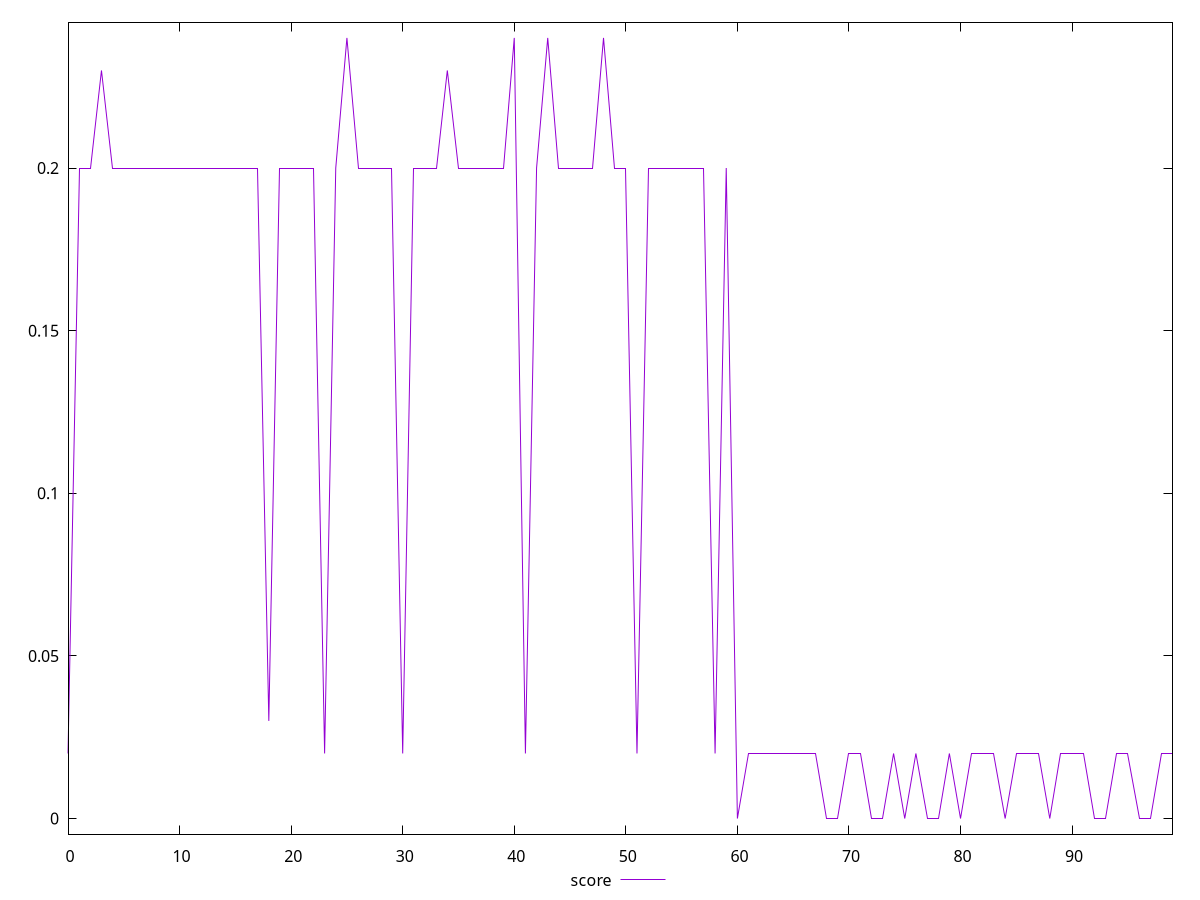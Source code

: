 reset

$score <<EOF
0 0.02
1 0.2
2 0.2
3 0.23
4 0.2
5 0.2
6 0.2
7 0.2
8 0.2
9 0.2
10 0.2
11 0.2
12 0.2
13 0.2
14 0.2
15 0.2
16 0.2
17 0.2
18 0.03
19 0.2
20 0.2
21 0.2
22 0.2
23 0.02
24 0.2
25 0.24
26 0.2
27 0.2
28 0.2
29 0.2
30 0.02
31 0.2
32 0.2
33 0.2
34 0.23
35 0.2
36 0.2
37 0.2
38 0.2
39 0.2
40 0.24
41 0.02
42 0.2
43 0.24
44 0.2
45 0.2
46 0.2
47 0.2
48 0.24
49 0.2
50 0.2
51 0.02
52 0.2
53 0.2
54 0.2
55 0.2
56 0.2
57 0.2
58 0.02
59 0.2
60 0
61 0.02
62 0.02
63 0.02
64 0.02
65 0.02
66 0.02
67 0.02
68 0
69 0
70 0.02
71 0.02
72 0
73 0
74 0.02
75 0
76 0.02
77 0
78 0
79 0.02
80 0
81 0.02
82 0.02
83 0.02
84 0
85 0.02
86 0.02
87 0.02
88 0
89 0.02
90 0.02
91 0.02
92 0
93 0
94 0.02
95 0.02
96 0
97 0
98 0.02
99 0.02
EOF

set key outside below
set xrange [0:99]
set yrange [-0.0048:0.2448]
set trange [-0.0048:0.2448]
set terminal svg size 640, 500 enhanced background rgb 'white'
set output "report_00018_2021-02-10T15-25-16.877Z/cumulative-layout-shift/samples/pages+cached+noadtech+nomedia/score/values.svg"

plot $score title "score" with line

reset
